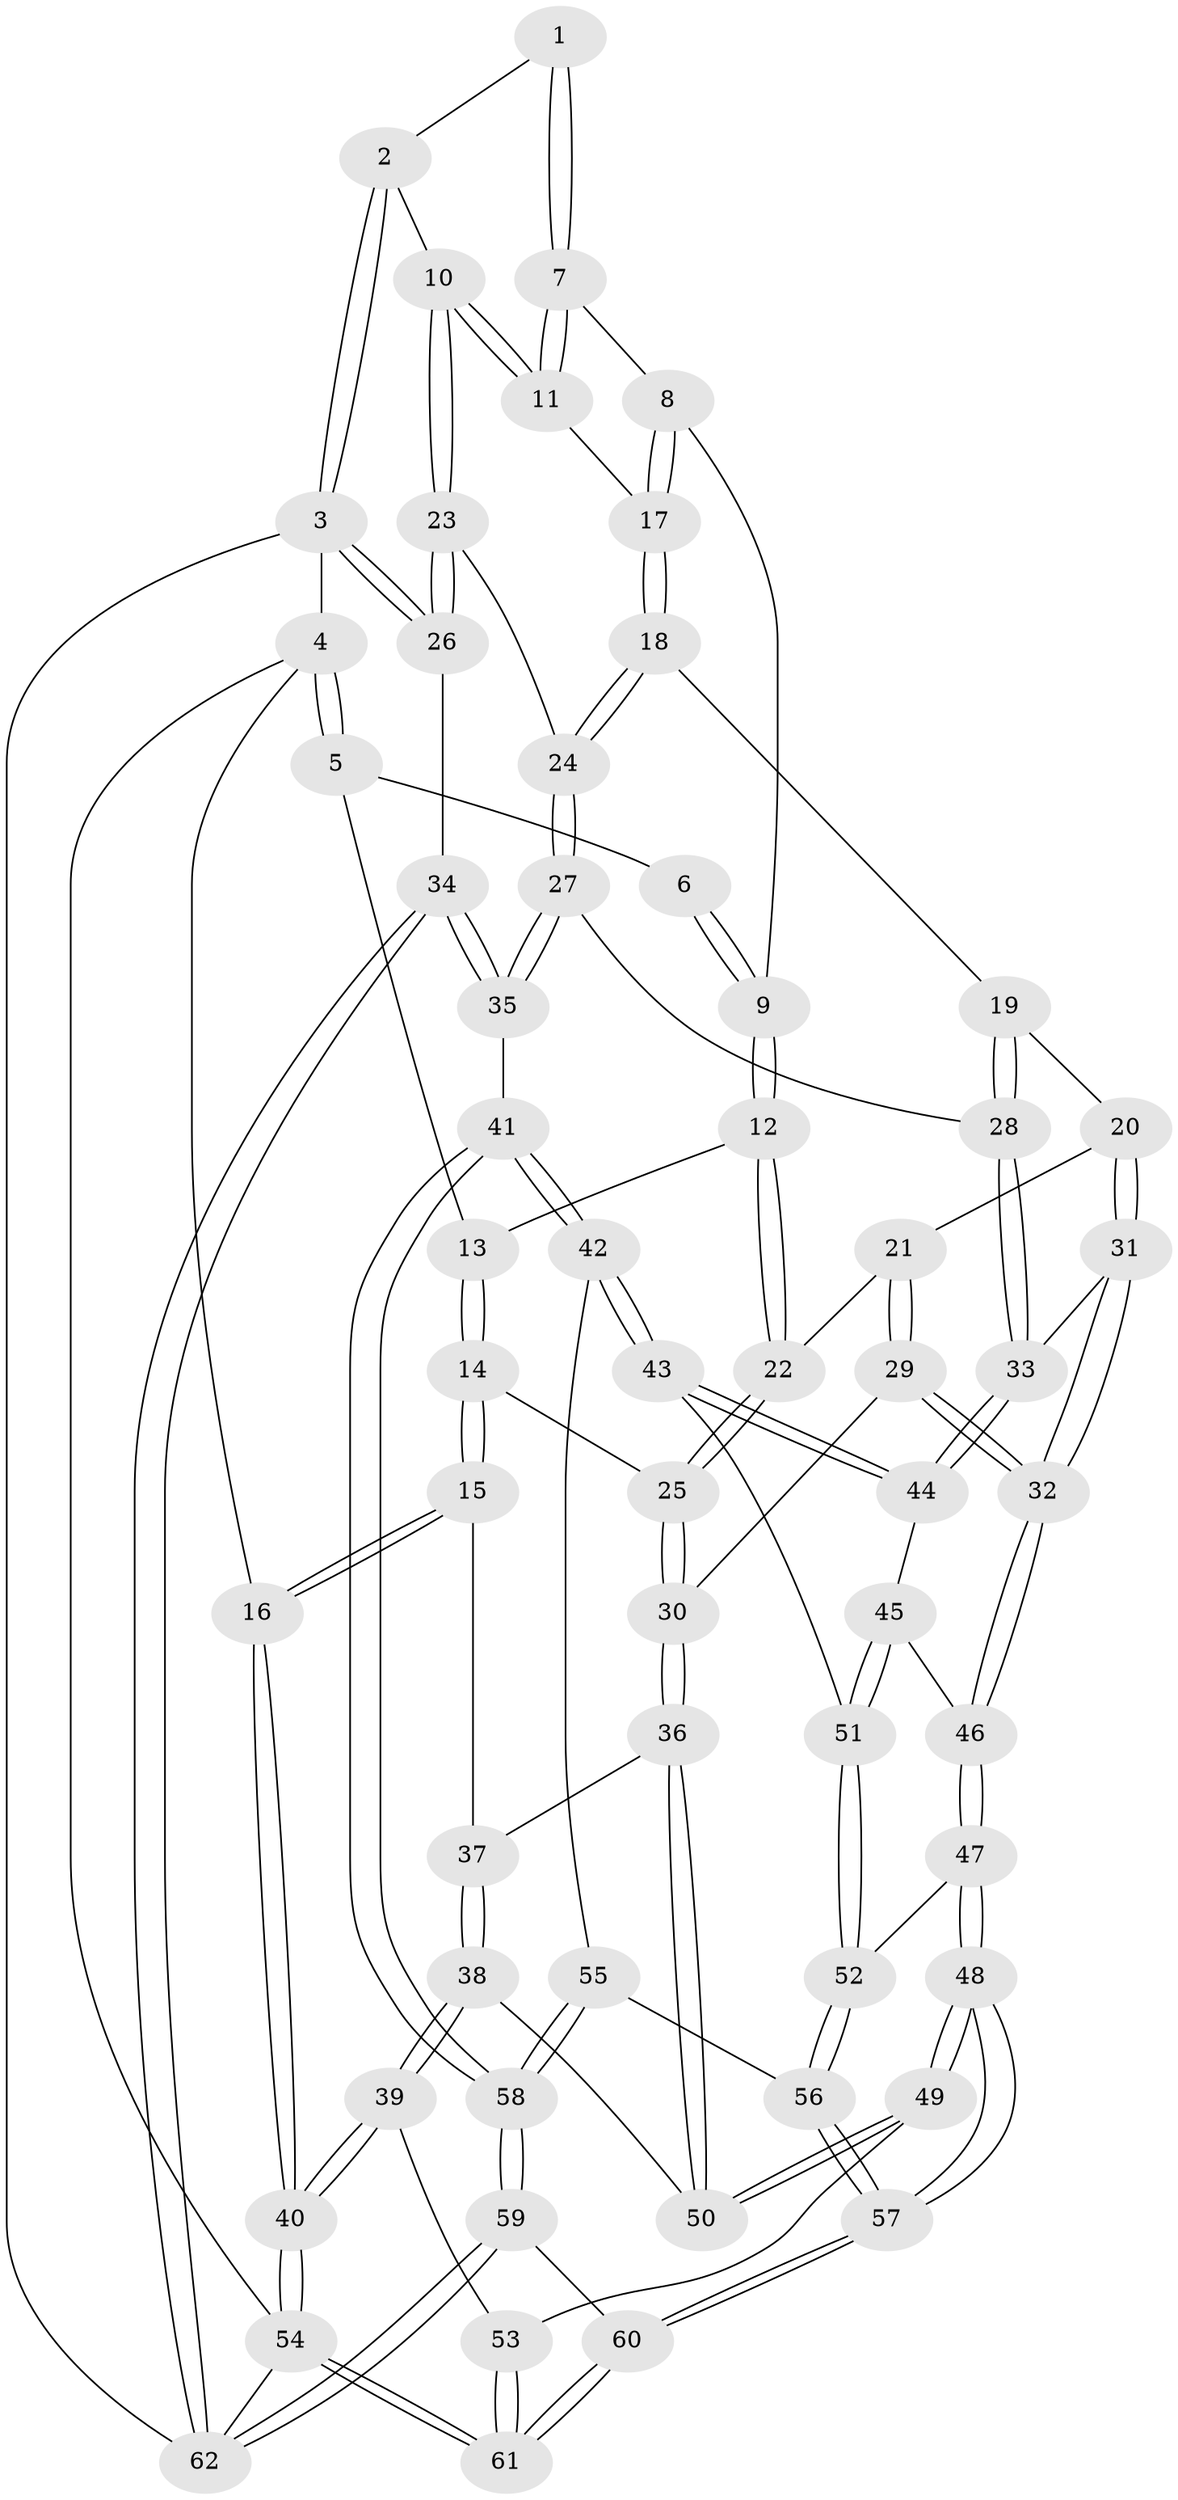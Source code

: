 // Generated by graph-tools (version 1.1) at 2025/51/03/09/25 03:51:06]
// undirected, 62 vertices, 152 edges
graph export_dot {
graph [start="1"]
  node [color=gray90,style=filled];
  1 [pos="+0.7271302804733925+0"];
  2 [pos="+0.8200922073740428+0"];
  3 [pos="+1+0"];
  4 [pos="+0+0"];
  5 [pos="+0.017399078830872088+0"];
  6 [pos="+0.4123388214590528+0"];
  7 [pos="+0.6943546115921155+0.0851338413926107"];
  8 [pos="+0.5520185210370836+0.2553843619170737"];
  9 [pos="+0.49616505315005244+0.26693584200573045"];
  10 [pos="+0.9574374537916066+0.328884656335877"];
  11 [pos="+0.8294392942252542+0.3024099219687939"];
  12 [pos="+0.4337602487351306+0.3174221453238004"];
  13 [pos="+0.11106432211094039+0"];
  14 [pos="+0.14652154852154797+0.36777406473642676"];
  15 [pos="+0+0.48469720652319725"];
  16 [pos="+0+0.4829997116838084"];
  17 [pos="+0.7000825286495268+0.35389983977031597"];
  18 [pos="+0.6815966006656327+0.4428085981809116"];
  19 [pos="+0.6757186033718654+0.45115271794865697"];
  20 [pos="+0.6362685477447106+0.4874776471527744"];
  21 [pos="+0.6071755284781563+0.4733736941982458"];
  22 [pos="+0.43268003315247827+0.3202673728799813"];
  23 [pos="+1+0.36569737783014267"];
  24 [pos="+0.8646180514995225+0.5031902275826579"];
  25 [pos="+0.33239118907036397+0.4527798541008094"];
  26 [pos="+1+0.3857744894448202"];
  27 [pos="+0.8182970035628634+0.590506788528254"];
  28 [pos="+0.8077388710282905+0.5963980654756699"];
  29 [pos="+0.36083919535110026+0.5437511862296871"];
  30 [pos="+0.34172317309504296+0.5360508854914012"];
  31 [pos="+0.629426004931206+0.550246924579983"];
  32 [pos="+0.5510849683031436+0.6463390688486567"];
  33 [pos="+0.7853322323173685+0.615261046252714"];
  34 [pos="+1+0.8155884779109547"];
  35 [pos="+1+0.8078138972850789"];
  36 [pos="+0.3295376094326931+0.5543022766900445"];
  37 [pos="+0.05505576323379734+0.5813229875754993"];
  38 [pos="+0.10910804241969838+0.7211870044627557"];
  39 [pos="+0.09624279801565072+0.7754913029242468"];
  40 [pos="+0+0.9048907986215808"];
  41 [pos="+1+0.8146114264935319"];
  42 [pos="+0.841079066547545+0.7970545337464189"];
  43 [pos="+0.7780700503402738+0.7496429212691856"];
  44 [pos="+0.770392950256633+0.6570733895588879"];
  45 [pos="+0.5951476732441633+0.6769799828899614"];
  46 [pos="+0.5535293860676092+0.6536996698426673"];
  47 [pos="+0.5016126071867456+0.7843369266465111"];
  48 [pos="+0.45894118653236643+0.8681694127729843"];
  49 [pos="+0.3326445653663158+0.8214953355204527"];
  50 [pos="+0.3145081041233235+0.6039273534167798"];
  51 [pos="+0.6819074691515921+0.7855062675892789"];
  52 [pos="+0.6807775484472735+0.788047149225494"];
  53 [pos="+0.23140332900656546+0.8738158813104454"];
  54 [pos="+0+1"];
  55 [pos="+0.7659456841652351+0.9097322313022321"];
  56 [pos="+0.6591097294791509+0.8567294058017122"];
  57 [pos="+0.5181251788430605+0.9560498413269002"];
  58 [pos="+0.7852272729066553+1"];
  59 [pos="+0.7219747441655362+1"];
  60 [pos="+0.5413486474469371+1"];
  61 [pos="+0.09211416632775428+1"];
  62 [pos="+1+1"];
  1 -- 2;
  1 -- 7;
  1 -- 7;
  2 -- 3;
  2 -- 3;
  2 -- 10;
  3 -- 4;
  3 -- 26;
  3 -- 26;
  3 -- 62;
  4 -- 5;
  4 -- 5;
  4 -- 16;
  4 -- 54;
  5 -- 6;
  5 -- 13;
  6 -- 9;
  6 -- 9;
  7 -- 8;
  7 -- 11;
  7 -- 11;
  8 -- 9;
  8 -- 17;
  8 -- 17;
  9 -- 12;
  9 -- 12;
  10 -- 11;
  10 -- 11;
  10 -- 23;
  10 -- 23;
  11 -- 17;
  12 -- 13;
  12 -- 22;
  12 -- 22;
  13 -- 14;
  13 -- 14;
  14 -- 15;
  14 -- 15;
  14 -- 25;
  15 -- 16;
  15 -- 16;
  15 -- 37;
  16 -- 40;
  16 -- 40;
  17 -- 18;
  17 -- 18;
  18 -- 19;
  18 -- 24;
  18 -- 24;
  19 -- 20;
  19 -- 28;
  19 -- 28;
  20 -- 21;
  20 -- 31;
  20 -- 31;
  21 -- 22;
  21 -- 29;
  21 -- 29;
  22 -- 25;
  22 -- 25;
  23 -- 24;
  23 -- 26;
  23 -- 26;
  24 -- 27;
  24 -- 27;
  25 -- 30;
  25 -- 30;
  26 -- 34;
  27 -- 28;
  27 -- 35;
  27 -- 35;
  28 -- 33;
  28 -- 33;
  29 -- 30;
  29 -- 32;
  29 -- 32;
  30 -- 36;
  30 -- 36;
  31 -- 32;
  31 -- 32;
  31 -- 33;
  32 -- 46;
  32 -- 46;
  33 -- 44;
  33 -- 44;
  34 -- 35;
  34 -- 35;
  34 -- 62;
  34 -- 62;
  35 -- 41;
  36 -- 37;
  36 -- 50;
  36 -- 50;
  37 -- 38;
  37 -- 38;
  38 -- 39;
  38 -- 39;
  38 -- 50;
  39 -- 40;
  39 -- 40;
  39 -- 53;
  40 -- 54;
  40 -- 54;
  41 -- 42;
  41 -- 42;
  41 -- 58;
  41 -- 58;
  42 -- 43;
  42 -- 43;
  42 -- 55;
  43 -- 44;
  43 -- 44;
  43 -- 51;
  44 -- 45;
  45 -- 46;
  45 -- 51;
  45 -- 51;
  46 -- 47;
  46 -- 47;
  47 -- 48;
  47 -- 48;
  47 -- 52;
  48 -- 49;
  48 -- 49;
  48 -- 57;
  48 -- 57;
  49 -- 50;
  49 -- 50;
  49 -- 53;
  51 -- 52;
  51 -- 52;
  52 -- 56;
  52 -- 56;
  53 -- 61;
  53 -- 61;
  54 -- 61;
  54 -- 61;
  54 -- 62;
  55 -- 56;
  55 -- 58;
  55 -- 58;
  56 -- 57;
  56 -- 57;
  57 -- 60;
  57 -- 60;
  58 -- 59;
  58 -- 59;
  59 -- 60;
  59 -- 62;
  59 -- 62;
  60 -- 61;
  60 -- 61;
}

